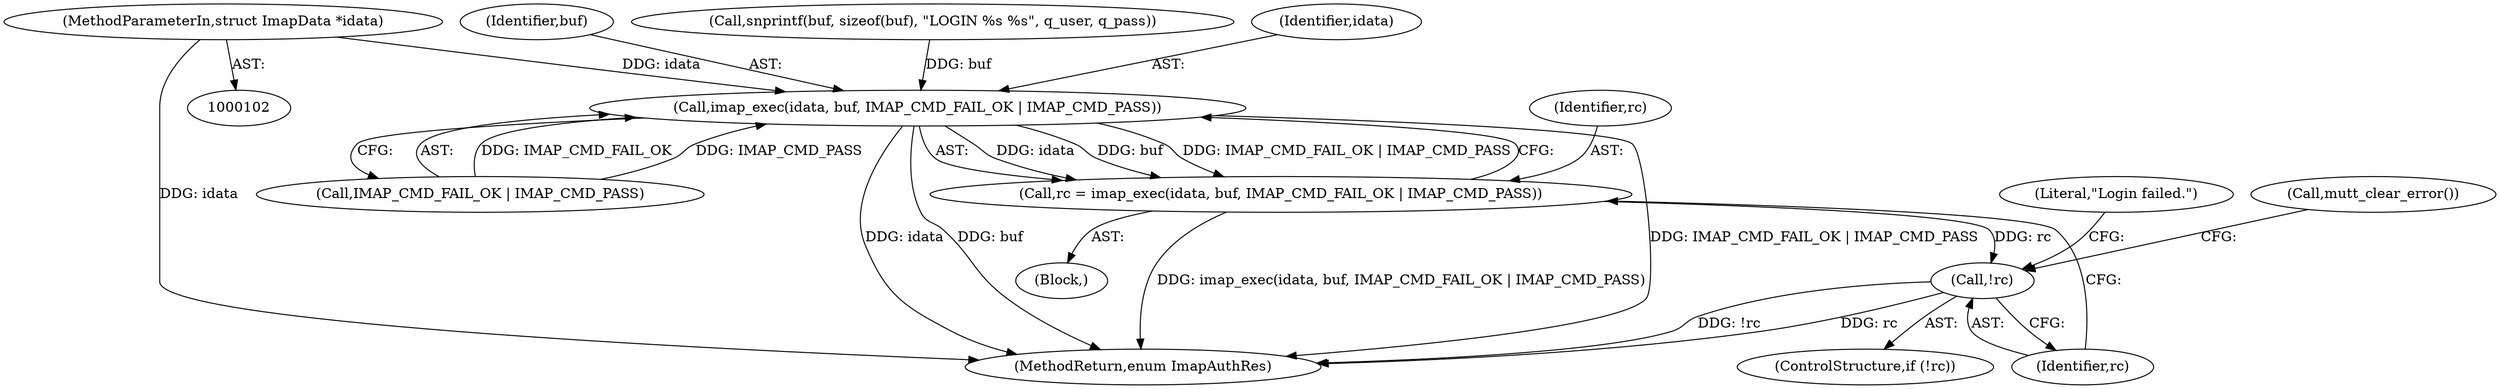 digraph "0_neomutt_e52393740334443ae0206cab2d7caef381646725@pointer" {
"1000103" [label="(MethodParameterIn,struct ImapData *idata)"];
"1000194" [label="(Call,imap_exec(idata, buf, IMAP_CMD_FAIL_OK | IMAP_CMD_PASS))"];
"1000192" [label="(Call,rc = imap_exec(idata, buf, IMAP_CMD_FAIL_OK | IMAP_CMD_PASS))"];
"1000201" [label="(Call,!rc)"];
"1000194" [label="(Call,imap_exec(idata, buf, IMAP_CMD_FAIL_OK | IMAP_CMD_PASS))"];
"1000196" [label="(Identifier,buf)"];
"1000193" [label="(Identifier,rc)"];
"1000185" [label="(Call,snprintf(buf, sizeof(buf), \"LOGIN %s %s\", q_user, q_pass))"];
"1000212" [label="(MethodReturn,enum ImapAuthRes)"];
"1000200" [label="(ControlStructure,if (!rc))"];
"1000103" [label="(MethodParameterIn,struct ImapData *idata)"];
"1000197" [label="(Call,IMAP_CMD_FAIL_OK | IMAP_CMD_PASS)"];
"1000105" [label="(Block,)"];
"1000202" [label="(Identifier,rc)"];
"1000201" [label="(Call,!rc)"];
"1000209" [label="(Literal,\"Login failed.\")"];
"1000195" [label="(Identifier,idata)"];
"1000192" [label="(Call,rc = imap_exec(idata, buf, IMAP_CMD_FAIL_OK | IMAP_CMD_PASS))"];
"1000204" [label="(Call,mutt_clear_error())"];
"1000103" -> "1000102"  [label="AST: "];
"1000103" -> "1000212"  [label="DDG: idata"];
"1000103" -> "1000194"  [label="DDG: idata"];
"1000194" -> "1000192"  [label="AST: "];
"1000194" -> "1000197"  [label="CFG: "];
"1000195" -> "1000194"  [label="AST: "];
"1000196" -> "1000194"  [label="AST: "];
"1000197" -> "1000194"  [label="AST: "];
"1000192" -> "1000194"  [label="CFG: "];
"1000194" -> "1000212"  [label="DDG: idata"];
"1000194" -> "1000212"  [label="DDG: IMAP_CMD_FAIL_OK | IMAP_CMD_PASS"];
"1000194" -> "1000212"  [label="DDG: buf"];
"1000194" -> "1000192"  [label="DDG: idata"];
"1000194" -> "1000192"  [label="DDG: buf"];
"1000194" -> "1000192"  [label="DDG: IMAP_CMD_FAIL_OK | IMAP_CMD_PASS"];
"1000185" -> "1000194"  [label="DDG: buf"];
"1000197" -> "1000194"  [label="DDG: IMAP_CMD_FAIL_OK"];
"1000197" -> "1000194"  [label="DDG: IMAP_CMD_PASS"];
"1000192" -> "1000105"  [label="AST: "];
"1000193" -> "1000192"  [label="AST: "];
"1000202" -> "1000192"  [label="CFG: "];
"1000192" -> "1000212"  [label="DDG: imap_exec(idata, buf, IMAP_CMD_FAIL_OK | IMAP_CMD_PASS)"];
"1000192" -> "1000201"  [label="DDG: rc"];
"1000201" -> "1000200"  [label="AST: "];
"1000201" -> "1000202"  [label="CFG: "];
"1000202" -> "1000201"  [label="AST: "];
"1000204" -> "1000201"  [label="CFG: "];
"1000209" -> "1000201"  [label="CFG: "];
"1000201" -> "1000212"  [label="DDG: !rc"];
"1000201" -> "1000212"  [label="DDG: rc"];
}

